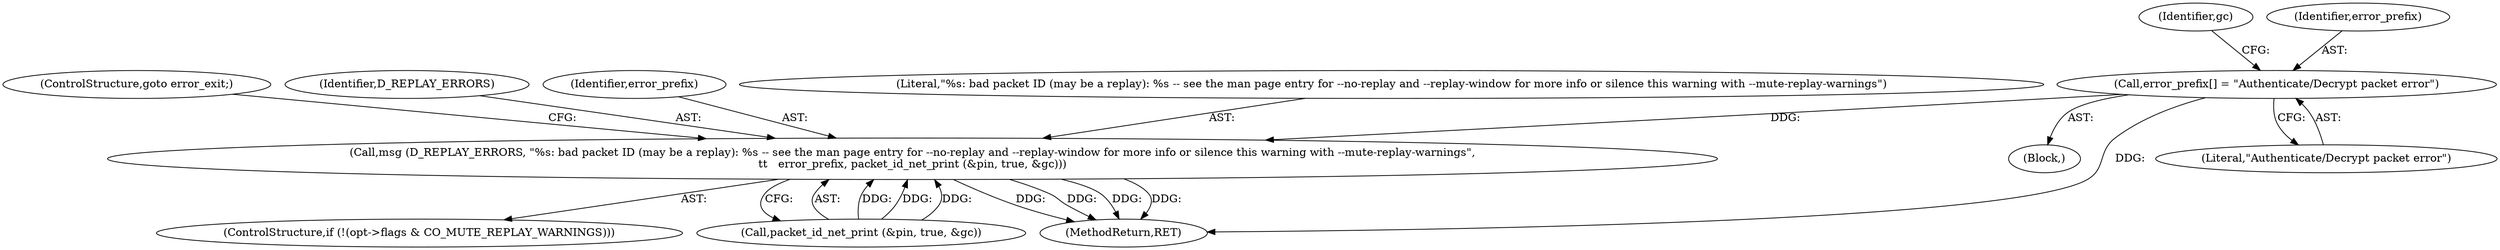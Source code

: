 digraph "0_openvpn_11d21349a4e7e38a025849479b36ace7c2eec2ee@API" {
"1000124" [label="(Call,error_prefix[] = \"Authenticate/Decrypt packet error\")"];
"1000524" [label="(Call,msg (D_REPLAY_ERRORS, \"%s: bad packet ID (may be a replay): %s -- see the man page entry for --no-replay and --replay-window for more info or silence this warning with --mute-replay-warnings\",\n\t\t   error_prefix, packet_id_net_print (&pin, true, &gc)))"];
"1000534" [label="(ControlStructure,goto error_exit;)"];
"1000517" [label="(ControlStructure,if (!(opt->flags & CO_MUTE_REPLAY_WARNINGS)))"];
"1000525" [label="(Identifier,D_REPLAY_ERRORS)"];
"1000527" [label="(Identifier,error_prefix)"];
"1000130" [label="(Identifier,gc)"];
"1000125" [label="(Identifier,error_prefix)"];
"1000122" [label="(Block,)"];
"1000524" [label="(Call,msg (D_REPLAY_ERRORS, \"%s: bad packet ID (may be a replay): %s -- see the man page entry for --no-replay and --replay-window for more info or silence this warning with --mute-replay-warnings\",\n\t\t   error_prefix, packet_id_net_print (&pin, true, &gc)))"];
"1000124" [label="(Call,error_prefix[] = \"Authenticate/Decrypt packet error\")"];
"1000528" [label="(Call,packet_id_net_print (&pin, true, &gc))"];
"1000526" [label="(Literal,\"%s: bad packet ID (may be a replay): %s -- see the man page entry for --no-replay and --replay-window for more info or silence this warning with --mute-replay-warnings\")"];
"1000556" [label="(MethodReturn,RET)"];
"1000126" [label="(Literal,\"Authenticate/Decrypt packet error\")"];
"1000124" -> "1000122"  [label="AST: "];
"1000124" -> "1000126"  [label="CFG: "];
"1000125" -> "1000124"  [label="AST: "];
"1000126" -> "1000124"  [label="AST: "];
"1000130" -> "1000124"  [label="CFG: "];
"1000124" -> "1000556"  [label="DDG: "];
"1000124" -> "1000524"  [label="DDG: "];
"1000524" -> "1000517"  [label="AST: "];
"1000524" -> "1000528"  [label="CFG: "];
"1000525" -> "1000524"  [label="AST: "];
"1000526" -> "1000524"  [label="AST: "];
"1000527" -> "1000524"  [label="AST: "];
"1000528" -> "1000524"  [label="AST: "];
"1000534" -> "1000524"  [label="CFG: "];
"1000524" -> "1000556"  [label="DDG: "];
"1000524" -> "1000556"  [label="DDG: "];
"1000524" -> "1000556"  [label="DDG: "];
"1000524" -> "1000556"  [label="DDG: "];
"1000528" -> "1000524"  [label="DDG: "];
"1000528" -> "1000524"  [label="DDG: "];
"1000528" -> "1000524"  [label="DDG: "];
}
